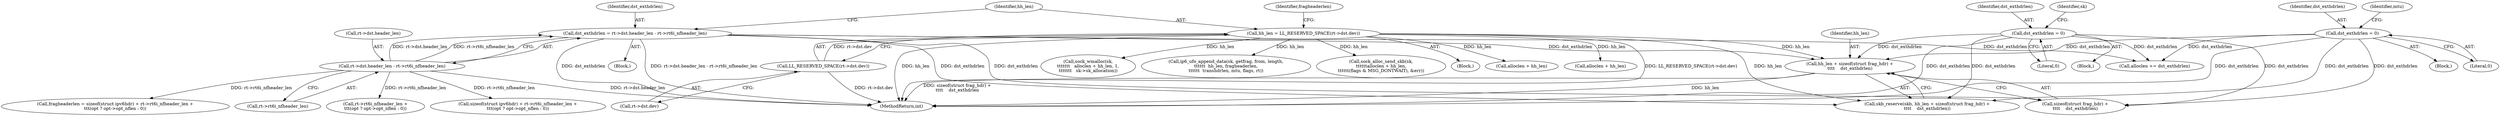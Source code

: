 digraph "0_linux_2811ebac2521ceac84f2bdae402455baa6a7fb47@API" {
"1000986" [label="(Call,hh_len + sizeof(struct frag_hdr) +\n\t\t\t\t    dst_exthdrlen)"];
"1000571" [label="(Call,hh_len = LL_RESERVED_SPACE(rt->dst.dev))"];
"1000573" [label="(Call,LL_RESERVED_SPACE(rt->dst.dev))"];
"1000518" [label="(Call,dst_exthdrlen = rt->dst.header_len - rt->rt6i_nfheader_len)"];
"1000520" [label="(Call,rt->dst.header_len - rt->rt6i_nfheader_len)"];
"1001114" [label="(Call,dst_exthdrlen = 0)"];
"1000563" [label="(Call,dst_exthdrlen = 0)"];
"1000984" [label="(Call,skb_reserve(skb, hh_len + sizeof(struct frag_hdr) +\n\t\t\t\t    dst_exthdrlen))"];
"1000521" [label="(Call,rt->dst.header_len)"];
"1000530" [label="(Block,)"];
"1000518" [label="(Call,dst_exthdrlen = rt->dst.header_len - rt->rt6i_nfheader_len)"];
"1000987" [label="(Identifier,hh_len)"];
"1001116" [label="(Literal,0)"];
"1000942" [label="(Call,alloclen + hh_len)"];
"1000564" [label="(Identifier,dst_exthdrlen)"];
"1000581" [label="(Call,sizeof(struct ipv6hdr) + rt->rt6i_nfheader_len +\n\t\t\t(opt ? opt->opt_nflen : 0))"];
"1000526" [label="(Call,rt->rt6i_nfheader_len)"];
"1000988" [label="(Call,sizeof(struct frag_hdr) +\n\t\t\t\t    dst_exthdrlen)"];
"1001114" [label="(Call,dst_exthdrlen = 0)"];
"1000181" [label="(Block,)"];
"1000519" [label="(Identifier,dst_exthdrlen)"];
"1000567" [label="(Identifier,mtu)"];
"1000572" [label="(Identifier,hh_len)"];
"1000574" [label="(Call,rt->dst.dev)"];
"1000986" [label="(Call,hh_len + sizeof(struct frag_hdr) +\n\t\t\t\t    dst_exthdrlen)"];
"1000571" [label="(Call,hh_len = LL_RESERVED_SPACE(rt->dst.dev))"];
"1001115" [label="(Identifier,dst_exthdrlen)"];
"1000579" [label="(Call,fragheaderlen = sizeof(struct ipv6hdr) + rt->rt6i_nfheader_len +\n\t\t\t(opt ? opt->opt_nflen : 0))"];
"1000580" [label="(Identifier,fragheaderlen)"];
"1000913" [label="(Call,alloclen + hh_len)"];
"1000520" [label="(Call,rt->dst.header_len - rt->rt6i_nfheader_len)"];
"1000940" [label="(Call,sock_wmalloc(sk,\n\t\t\t\t\t\t\t   alloclen + hh_len, 1,\n\t\t\t\t\t\t\t   sk->sk_allocation))"];
"1000584" [label="(Call,rt->rt6i_nfheader_len +\n\t\t\t(opt ? opt->opt_nflen : 0))"];
"1001333" [label="(MethodReturn,int)"];
"1000563" [label="(Call,dst_exthdrlen = 0)"];
"1000573" [label="(Call,LL_RESERVED_SPACE(rt->dst.dev))"];
"1000701" [label="(Call,ip6_ufo_append_data(sk, getfrag, from, length,\n\t\t\t\t\t\t  hh_len, fragheaderlen,\n\t\t\t\t\t\t  transhdrlen, mtu, flags, rt))"];
"1001120" [label="(Identifier,sk)"];
"1000873" [label="(Call,alloclen += dst_exthdrlen)"];
"1000911" [label="(Call,sock_alloc_send_skb(sk,\n\t\t\t\t\t\talloclen + hh_len,\n\t\t\t\t\t\t(flags & MSG_DONTWAIT), &err))"];
"1000565" [label="(Literal,0)"];
"1000769" [label="(Block,)"];
"1000128" [label="(Block,)"];
"1000986" -> "1000984"  [label="AST: "];
"1000986" -> "1000988"  [label="CFG: "];
"1000987" -> "1000986"  [label="AST: "];
"1000988" -> "1000986"  [label="AST: "];
"1000984" -> "1000986"  [label="CFG: "];
"1000986" -> "1001333"  [label="DDG: sizeof(struct frag_hdr) +\n\t\t\t\t    dst_exthdrlen"];
"1000986" -> "1001333"  [label="DDG: hh_len"];
"1000571" -> "1000986"  [label="DDG: hh_len"];
"1000518" -> "1000986"  [label="DDG: dst_exthdrlen"];
"1001114" -> "1000986"  [label="DDG: dst_exthdrlen"];
"1000563" -> "1000986"  [label="DDG: dst_exthdrlen"];
"1000571" -> "1000128"  [label="AST: "];
"1000571" -> "1000573"  [label="CFG: "];
"1000572" -> "1000571"  [label="AST: "];
"1000573" -> "1000571"  [label="AST: "];
"1000580" -> "1000571"  [label="CFG: "];
"1000571" -> "1001333"  [label="DDG: hh_len"];
"1000571" -> "1001333"  [label="DDG: LL_RESERVED_SPACE(rt->dst.dev)"];
"1000573" -> "1000571"  [label="DDG: rt->dst.dev"];
"1000571" -> "1000701"  [label="DDG: hh_len"];
"1000571" -> "1000911"  [label="DDG: hh_len"];
"1000571" -> "1000913"  [label="DDG: hh_len"];
"1000571" -> "1000940"  [label="DDG: hh_len"];
"1000571" -> "1000942"  [label="DDG: hh_len"];
"1000571" -> "1000984"  [label="DDG: hh_len"];
"1000573" -> "1000574"  [label="CFG: "];
"1000574" -> "1000573"  [label="AST: "];
"1000573" -> "1001333"  [label="DDG: rt->dst.dev"];
"1000518" -> "1000181"  [label="AST: "];
"1000518" -> "1000520"  [label="CFG: "];
"1000519" -> "1000518"  [label="AST: "];
"1000520" -> "1000518"  [label="AST: "];
"1000572" -> "1000518"  [label="CFG: "];
"1000518" -> "1001333"  [label="DDG: rt->dst.header_len - rt->rt6i_nfheader_len"];
"1000518" -> "1001333"  [label="DDG: dst_exthdrlen"];
"1000520" -> "1000518"  [label="DDG: rt->dst.header_len"];
"1000520" -> "1000518"  [label="DDG: rt->rt6i_nfheader_len"];
"1000518" -> "1000873"  [label="DDG: dst_exthdrlen"];
"1000518" -> "1000984"  [label="DDG: dst_exthdrlen"];
"1000518" -> "1000988"  [label="DDG: dst_exthdrlen"];
"1000520" -> "1000526"  [label="CFG: "];
"1000521" -> "1000520"  [label="AST: "];
"1000526" -> "1000520"  [label="AST: "];
"1000520" -> "1001333"  [label="DDG: rt->dst.header_len"];
"1000520" -> "1000579"  [label="DDG: rt->rt6i_nfheader_len"];
"1000520" -> "1000581"  [label="DDG: rt->rt6i_nfheader_len"];
"1000520" -> "1000584"  [label="DDG: rt->rt6i_nfheader_len"];
"1001114" -> "1000769"  [label="AST: "];
"1001114" -> "1001116"  [label="CFG: "];
"1001115" -> "1001114"  [label="AST: "];
"1001116" -> "1001114"  [label="AST: "];
"1001120" -> "1001114"  [label="CFG: "];
"1001114" -> "1001333"  [label="DDG: dst_exthdrlen"];
"1001114" -> "1000873"  [label="DDG: dst_exthdrlen"];
"1001114" -> "1000984"  [label="DDG: dst_exthdrlen"];
"1001114" -> "1000988"  [label="DDG: dst_exthdrlen"];
"1000563" -> "1000530"  [label="AST: "];
"1000563" -> "1000565"  [label="CFG: "];
"1000564" -> "1000563"  [label="AST: "];
"1000565" -> "1000563"  [label="AST: "];
"1000567" -> "1000563"  [label="CFG: "];
"1000563" -> "1001333"  [label="DDG: dst_exthdrlen"];
"1000563" -> "1000873"  [label="DDG: dst_exthdrlen"];
"1000563" -> "1000984"  [label="DDG: dst_exthdrlen"];
"1000563" -> "1000988"  [label="DDG: dst_exthdrlen"];
}
